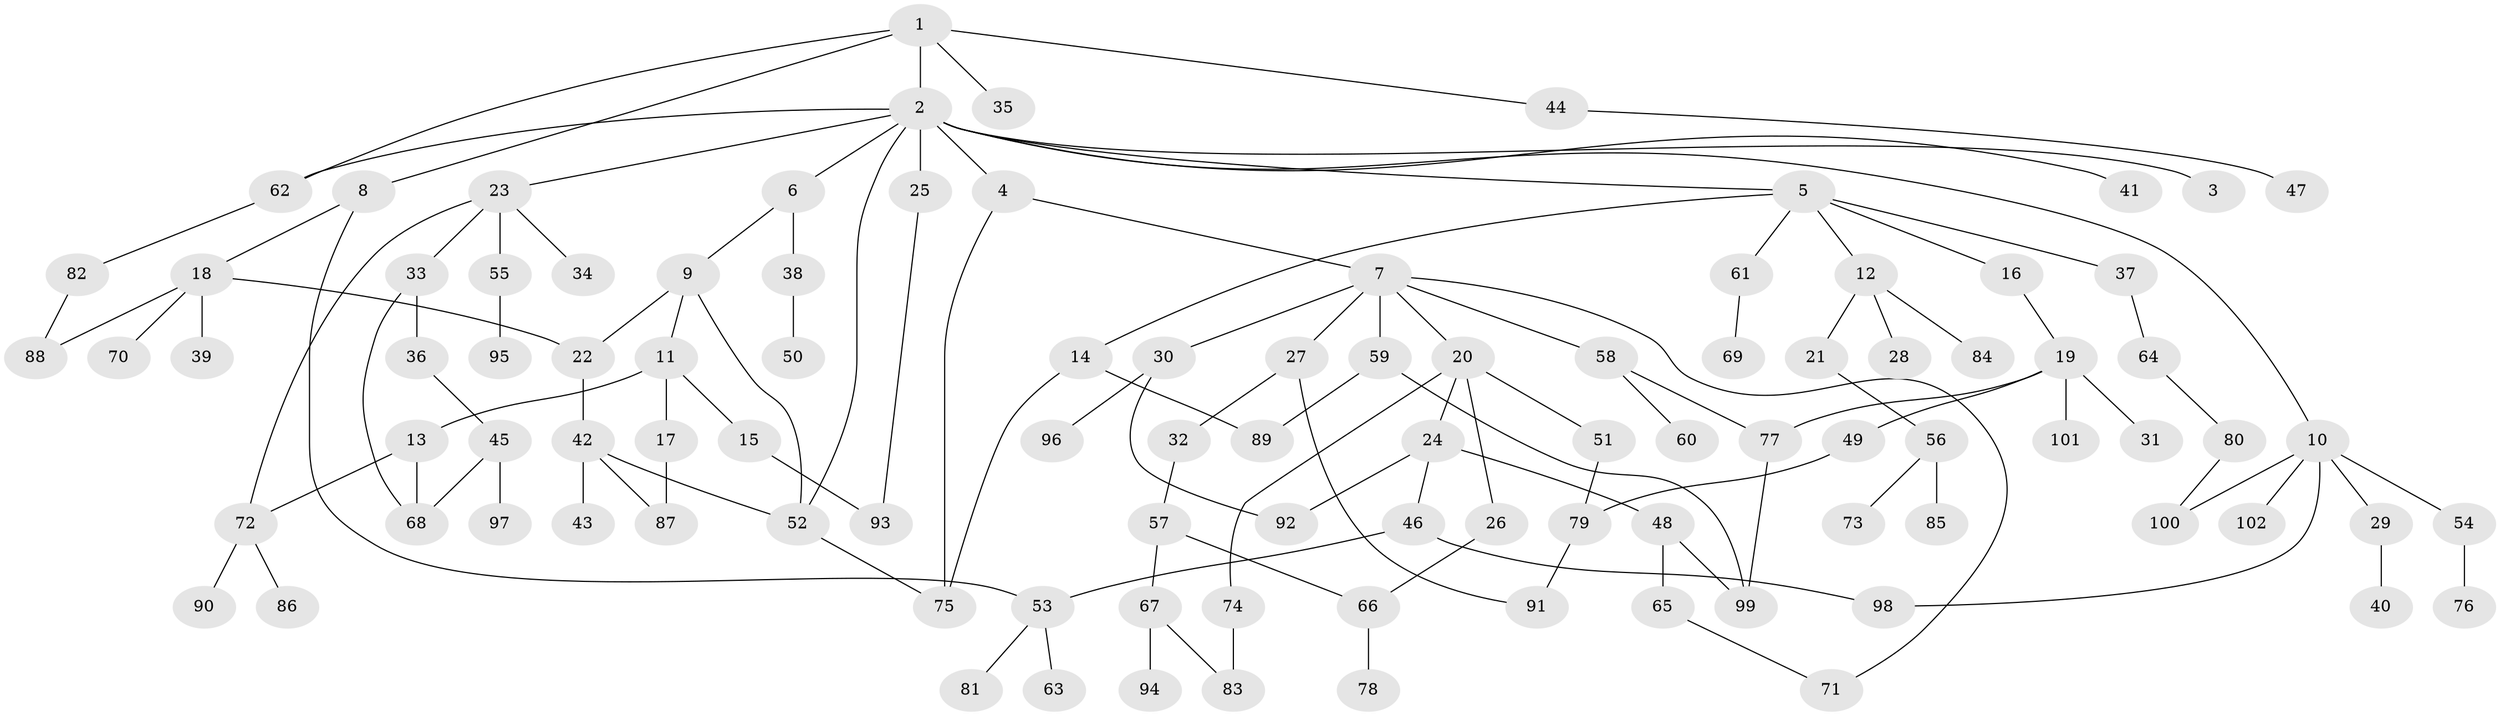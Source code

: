 // Generated by graph-tools (version 1.1) at 2025/41/03/09/25 04:41:29]
// undirected, 102 vertices, 126 edges
graph export_dot {
graph [start="1"]
  node [color=gray90,style=filled];
  1;
  2;
  3;
  4;
  5;
  6;
  7;
  8;
  9;
  10;
  11;
  12;
  13;
  14;
  15;
  16;
  17;
  18;
  19;
  20;
  21;
  22;
  23;
  24;
  25;
  26;
  27;
  28;
  29;
  30;
  31;
  32;
  33;
  34;
  35;
  36;
  37;
  38;
  39;
  40;
  41;
  42;
  43;
  44;
  45;
  46;
  47;
  48;
  49;
  50;
  51;
  52;
  53;
  54;
  55;
  56;
  57;
  58;
  59;
  60;
  61;
  62;
  63;
  64;
  65;
  66;
  67;
  68;
  69;
  70;
  71;
  72;
  73;
  74;
  75;
  76;
  77;
  78;
  79;
  80;
  81;
  82;
  83;
  84;
  85;
  86;
  87;
  88;
  89;
  90;
  91;
  92;
  93;
  94;
  95;
  96;
  97;
  98;
  99;
  100;
  101;
  102;
  1 -- 2;
  1 -- 8;
  1 -- 35;
  1 -- 44;
  1 -- 62;
  2 -- 3;
  2 -- 4;
  2 -- 5;
  2 -- 6;
  2 -- 10;
  2 -- 23;
  2 -- 25;
  2 -- 41;
  2 -- 52;
  2 -- 62;
  4 -- 7;
  4 -- 75;
  5 -- 12;
  5 -- 14;
  5 -- 16;
  5 -- 37;
  5 -- 61;
  6 -- 9;
  6 -- 38;
  7 -- 20;
  7 -- 27;
  7 -- 30;
  7 -- 58;
  7 -- 59;
  7 -- 71;
  8 -- 18;
  8 -- 53;
  9 -- 11;
  9 -- 22;
  9 -- 52;
  10 -- 29;
  10 -- 54;
  10 -- 100;
  10 -- 102;
  10 -- 98;
  11 -- 13;
  11 -- 15;
  11 -- 17;
  12 -- 21;
  12 -- 28;
  12 -- 84;
  13 -- 72;
  13 -- 68;
  14 -- 89;
  14 -- 75;
  15 -- 93;
  16 -- 19;
  17 -- 87;
  18 -- 22;
  18 -- 39;
  18 -- 70;
  18 -- 88;
  19 -- 31;
  19 -- 49;
  19 -- 77;
  19 -- 101;
  20 -- 24;
  20 -- 26;
  20 -- 51;
  20 -- 74;
  21 -- 56;
  22 -- 42;
  23 -- 33;
  23 -- 34;
  23 -- 55;
  23 -- 72;
  24 -- 46;
  24 -- 48;
  24 -- 92;
  25 -- 93;
  26 -- 66;
  27 -- 32;
  27 -- 91;
  29 -- 40;
  30 -- 96;
  30 -- 92;
  32 -- 57;
  33 -- 36;
  33 -- 68;
  36 -- 45;
  37 -- 64;
  38 -- 50;
  42 -- 43;
  42 -- 52;
  42 -- 87;
  44 -- 47;
  45 -- 97;
  45 -- 68;
  46 -- 53;
  46 -- 98;
  48 -- 65;
  48 -- 99;
  49 -- 79;
  51 -- 79;
  52 -- 75;
  53 -- 63;
  53 -- 81;
  54 -- 76;
  55 -- 95;
  56 -- 73;
  56 -- 85;
  57 -- 67;
  57 -- 66;
  58 -- 60;
  58 -- 77;
  59 -- 89;
  59 -- 99;
  61 -- 69;
  62 -- 82;
  64 -- 80;
  65 -- 71;
  66 -- 78;
  67 -- 83;
  67 -- 94;
  72 -- 86;
  72 -- 90;
  74 -- 83;
  77 -- 99;
  79 -- 91;
  80 -- 100;
  82 -- 88;
}
